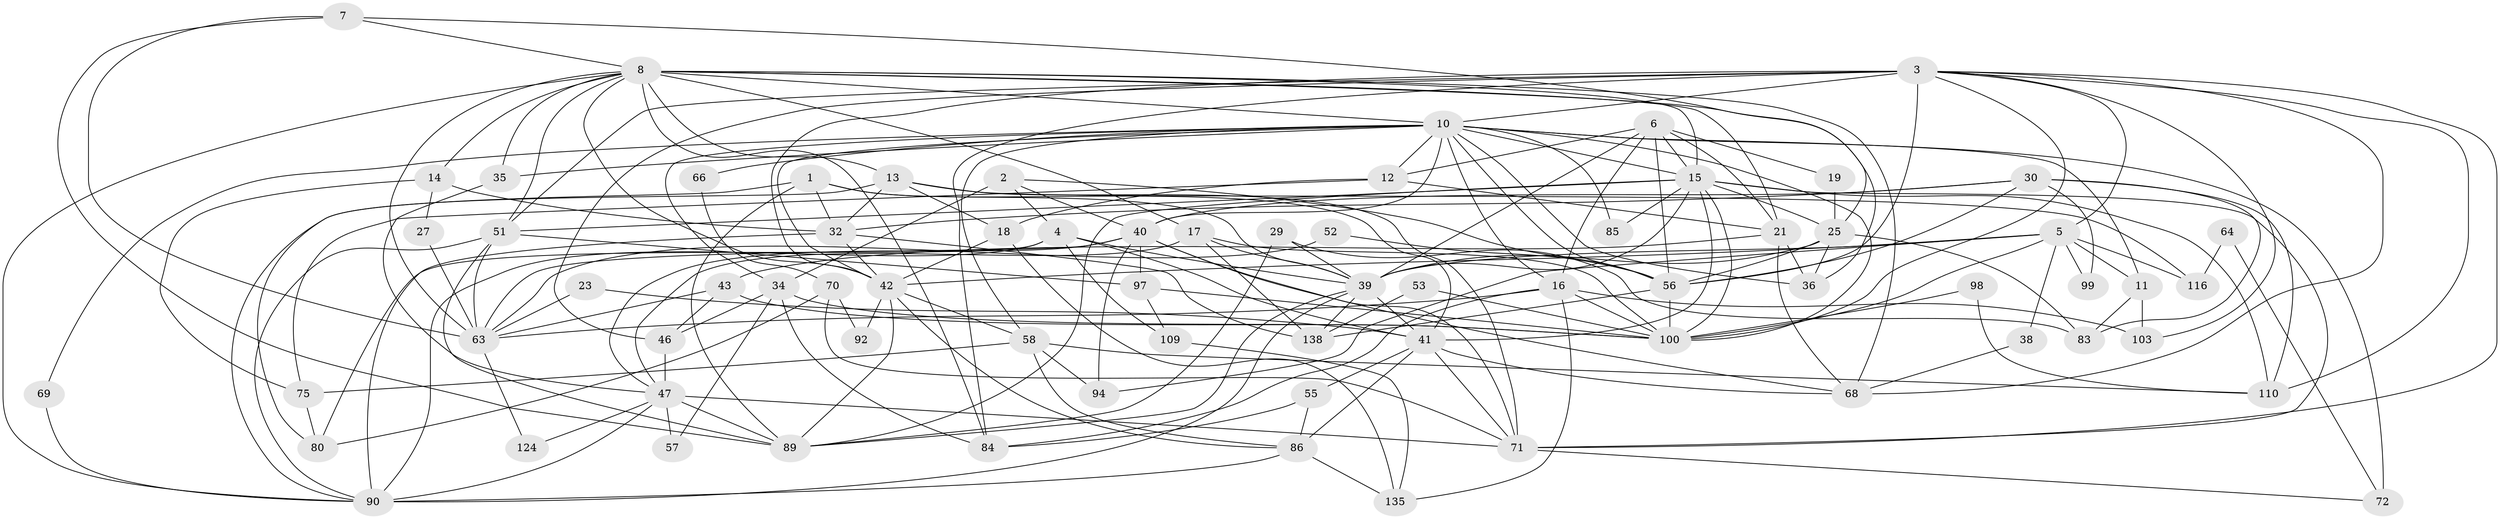 // original degree distribution, {4: 0.2569444444444444, 3: 0.24305555555555555, 2: 0.16666666666666666, 5: 0.1527777777777778, 6: 0.125, 7: 0.04861111111111111, 8: 0.006944444444444444}
// Generated by graph-tools (version 1.1) at 2025/15/03/09/25 04:15:05]
// undirected, 72 vertices, 197 edges
graph export_dot {
graph [start="1"]
  node [color=gray90,style=filled];
  1 [super="+9"];
  2 [super="+48"];
  3 [super="+128+111"];
  4 [super="+24+44"];
  5 [super="+26"];
  6 [super="+134"];
  7 [super="+139"];
  8 [super="+78+59"];
  10 [super="+33+20"];
  11 [super="+37"];
  12 [super="+28"];
  13 [super="+79"];
  14;
  15 [super="+125+22"];
  16 [super="+67"];
  17;
  18;
  19;
  21;
  23;
  25 [super="+107"];
  27;
  29;
  30;
  32 [super="+62"];
  34;
  35 [super="+95"];
  36;
  38;
  39 [super="+105+73"];
  40 [super="+50"];
  41 [super="+77+106"];
  42 [super="+45"];
  43;
  46 [super="+114"];
  47 [super="+54"];
  51 [super="+119"];
  52;
  53;
  55;
  56 [super="+129+93"];
  57;
  58 [super="+120"];
  63 [super="+113"];
  64;
  66;
  68 [super="+81"];
  69;
  70;
  71 [super="+87"];
  72;
  75;
  80;
  83;
  84 [super="+132"];
  85;
  86 [super="+104"];
  89 [super="+137"];
  90 [super="+131"];
  92;
  94;
  97;
  98;
  99;
  100 [super="+108+130"];
  103;
  109;
  110 [super="+122"];
  116;
  124;
  135;
  138;
  1 -- 41;
  1 -- 32;
  1 -- 80;
  1 -- 89;
  1 -- 39;
  2 -- 40;
  2 -- 56;
  2 -- 34;
  2 -- 4;
  3 -- 110;
  3 -- 71 [weight=2];
  3 -- 68;
  3 -- 5;
  3 -- 100;
  3 -- 103;
  3 -- 42 [weight=2];
  3 -- 10;
  3 -- 46;
  3 -- 51 [weight=2];
  3 -- 84;
  3 -- 56;
  4 -- 80;
  4 -- 109;
  4 -- 39;
  4 -- 90;
  4 -- 41;
  5 -- 94 [weight=2];
  5 -- 38;
  5 -- 99;
  5 -- 39;
  5 -- 42;
  5 -- 11;
  5 -- 116;
  5 -- 100;
  6 -- 21;
  6 -- 16;
  6 -- 19;
  6 -- 15;
  6 -- 56;
  6 -- 12;
  6 -- 39;
  7 -- 89;
  7 -- 8;
  7 -- 25;
  7 -- 63;
  8 -- 63;
  8 -- 90;
  8 -- 84;
  8 -- 35;
  8 -- 36;
  8 -- 68;
  8 -- 10;
  8 -- 42;
  8 -- 13;
  8 -- 14;
  8 -- 15 [weight=2];
  8 -- 17;
  8 -- 51;
  8 -- 21;
  10 -- 85;
  10 -- 58;
  10 -- 69;
  10 -- 15;
  10 -- 40 [weight=2];
  10 -- 66;
  10 -- 35;
  10 -- 34;
  10 -- 36 [weight=2];
  10 -- 100;
  10 -- 72;
  10 -- 11;
  10 -- 12;
  10 -- 42 [weight=2];
  10 -- 56 [weight=2];
  10 -- 16;
  11 -- 83;
  11 -- 103;
  12 -- 21;
  12 -- 18;
  12 -- 75;
  13 -- 18;
  13 -- 90;
  13 -- 116;
  13 -- 71;
  13 -- 32;
  14 -- 32;
  14 -- 27;
  14 -- 75;
  15 -- 71;
  15 -- 110;
  15 -- 39 [weight=3];
  15 -- 100 [weight=2];
  15 -- 41;
  15 -- 51;
  15 -- 85;
  15 -- 89;
  15 -- 25;
  16 -- 135;
  16 -- 84;
  16 -- 100;
  16 -- 103;
  16 -- 63;
  17 -- 47;
  17 -- 138;
  17 -- 39;
  17 -- 100;
  18 -- 135;
  18 -- 42;
  19 -- 25;
  21 -- 43;
  21 -- 36;
  21 -- 68;
  23 -- 63;
  23 -- 41;
  25 -- 36;
  25 -- 56;
  25 -- 83;
  25 -- 39;
  27 -- 63;
  29 -- 83;
  29 -- 89;
  29 -- 39;
  30 -- 83;
  30 -- 99;
  30 -- 56;
  30 -- 110;
  30 -- 40;
  30 -- 32;
  32 -- 42;
  32 -- 90;
  32 -- 138;
  34 -- 46;
  34 -- 57;
  34 -- 84;
  34 -- 100;
  35 -- 47;
  38 -- 68;
  39 -- 89;
  39 -- 90;
  39 -- 41;
  39 -- 138;
  40 -- 71;
  40 -- 94 [weight=2];
  40 -- 63;
  40 -- 97;
  40 -- 68;
  40 -- 47;
  41 -- 55;
  41 -- 71;
  41 -- 68;
  41 -- 86;
  42 -- 89;
  42 -- 58;
  42 -- 92;
  42 -- 86;
  43 -- 46;
  43 -- 63;
  43 -- 100;
  46 -- 47;
  47 -- 90;
  47 -- 89;
  47 -- 57;
  47 -- 124;
  47 -- 71;
  51 -- 97;
  51 -- 89;
  51 -- 63;
  51 -- 90;
  52 -- 63;
  52 -- 56;
  53 -- 138;
  53 -- 100;
  55 -- 84;
  55 -- 86;
  56 -- 138;
  56 -- 100;
  58 -- 94;
  58 -- 86;
  58 -- 75;
  58 -- 110;
  63 -- 124;
  64 -- 72;
  64 -- 116;
  66 -- 70;
  69 -- 90;
  70 -- 80;
  70 -- 92;
  70 -- 71;
  71 -- 72;
  75 -- 80;
  86 -- 135;
  86 -- 90;
  97 -- 109;
  97 -- 100;
  98 -- 110;
  98 -- 100;
  109 -- 135;
}
